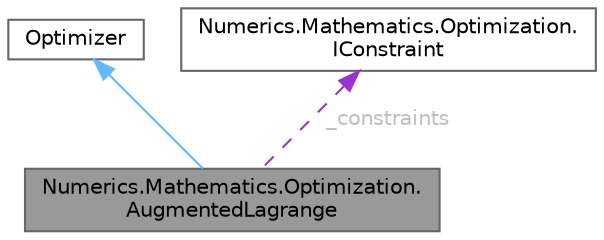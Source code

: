 digraph "Numerics.Mathematics.Optimization.AugmentedLagrange"
{
 // LATEX_PDF_SIZE
  bgcolor="transparent";
  edge [fontname=Helvetica,fontsize=10,labelfontname=Helvetica,labelfontsize=10];
  node [fontname=Helvetica,fontsize=10,shape=box,height=0.2,width=0.4];
  Node1 [id="Node000001",label="Numerics.Mathematics.Optimization.\lAugmentedLagrange",height=0.2,width=0.4,color="gray40", fillcolor="grey60", style="filled", fontcolor="black",tooltip="The Augmented Lagrange constrained optimization method."];
  Node2 -> Node1 [id="edge1_Node000001_Node000002",dir="back",color="steelblue1",style="solid",tooltip=" "];
  Node2 [id="Node000002",label="Optimizer",height=0.2,width=0.4,color="gray40", fillcolor="white", style="filled",URL="$class_numerics_1_1_mathematics_1_1_optimization_1_1_optimizer.html",tooltip="A base class for all optimization methods."];
  Node3 -> Node1 [id="edge2_Node000001_Node000003",dir="back",color="darkorchid3",style="dashed",tooltip=" ",label=" _constraints",fontcolor="grey" ];
  Node3 [id="Node000003",label="Numerics.Mathematics.Optimization.\lIConstraint",height=0.2,width=0.4,color="gray40", fillcolor="white", style="filled",URL="$interface_numerics_1_1_mathematics_1_1_optimization_1_1_i_constraint.html",tooltip="Interface for constraints."];
}
